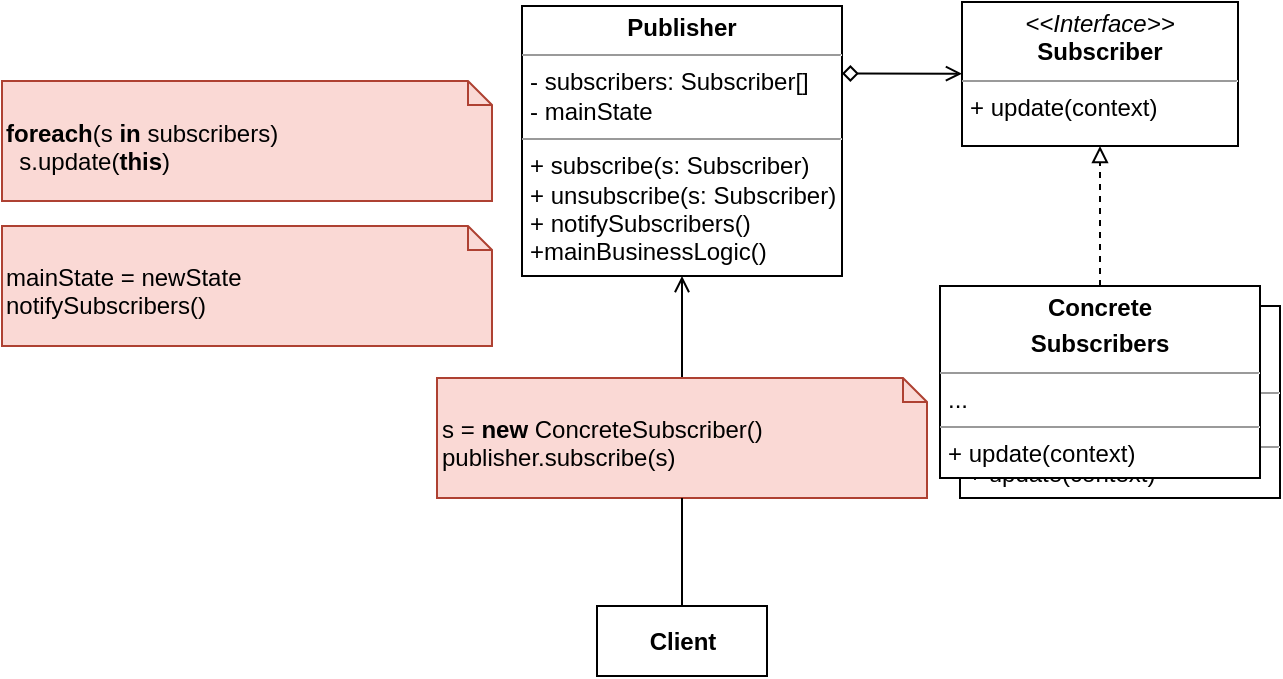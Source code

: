 <mxfile version="20.8.16" type="device"><diagram name="Page-1" id="CxUXk1oKhtThZlkyYx6A"><mxGraphModel dx="1541" dy="780" grid="1" gridSize="10" guides="1" tooltips="1" connect="1" arrows="1" fold="1" page="1" pageScale="1" pageWidth="827" pageHeight="1169" math="0" shadow="0"><root><mxCell id="0"/><mxCell id="1" parent="0"/><mxCell id="GqRAxsUgCDfZ4Jw3h8j3-11" style="rounded=0;orthogonalLoop=1;jettySize=auto;html=1;exitX=1;exitY=0.25;exitDx=0;exitDy=0;startArrow=diamond;startFill=0;endArrow=open;endFill=0;" edge="1" parent="1" source="GqRAxsUgCDfZ4Jw3h8j3-1" target="GqRAxsUgCDfZ4Jw3h8j3-2"><mxGeometry relative="1" as="geometry"/></mxCell><mxCell id="GqRAxsUgCDfZ4Jw3h8j3-1" value="&lt;p style=&quot;margin:0px;margin-top:4px;text-align:center;&quot;&gt;&lt;b&gt;Publisher&lt;/b&gt;&lt;/p&gt;&lt;hr size=&quot;1&quot;&gt;&lt;p style=&quot;margin:0px;margin-left:4px;&quot;&gt;- subscribers: Subscriber[]&lt;/p&gt;&lt;p style=&quot;margin:0px;margin-left:4px;&quot;&gt;- mainState&lt;/p&gt;&lt;hr size=&quot;1&quot;&gt;&lt;p style=&quot;margin:0px;margin-left:4px;&quot;&gt;+ subscribe(s: Subscriber)&lt;/p&gt;&lt;p style=&quot;margin:0px;margin-left:4px;&quot;&gt;+ unsubscribe(s: Subscriber)&lt;/p&gt;&lt;p style=&quot;margin:0px;margin-left:4px;&quot;&gt;+ notifySubscribers()&lt;/p&gt;&lt;p style=&quot;margin:0px;margin-left:4px;&quot;&gt;+mainBusinessLogic()&lt;/p&gt;" style="verticalAlign=top;align=left;overflow=fill;fontSize=12;fontFamily=Helvetica;html=1;" vertex="1" parent="1"><mxGeometry x="200" y="120" width="160" height="135" as="geometry"/></mxCell><mxCell id="GqRAxsUgCDfZ4Jw3h8j3-2" value="&lt;p style=&quot;margin:0px;margin-top:4px;text-align:center;&quot;&gt;&lt;i&gt;&amp;lt;&amp;lt;Interface&amp;gt;&amp;gt;&lt;/i&gt;&lt;br&gt;&lt;b&gt;Subscriber&lt;/b&gt;&lt;/p&gt;&lt;hr size=&quot;1&quot;&gt;&lt;p style=&quot;margin:0px;margin-left:4px;&quot;&gt;+ update(context)&lt;/p&gt;" style="verticalAlign=top;align=left;overflow=fill;fontSize=12;fontFamily=Helvetica;html=1;" vertex="1" parent="1"><mxGeometry x="420" y="118" width="138" height="72" as="geometry"/></mxCell><mxCell id="GqRAxsUgCDfZ4Jw3h8j3-5" value="" style="group" vertex="1" connectable="0" parent="1"><mxGeometry x="409" y="260" width="170" height="106" as="geometry"/></mxCell><mxCell id="GqRAxsUgCDfZ4Jw3h8j3-4" value="&lt;p style=&quot;margin:0px;margin-top:4px;text-align:center;&quot;&gt;&lt;b&gt;Concrete&lt;/b&gt;&lt;/p&gt;&lt;p style=&quot;margin:0px;margin-top:4px;text-align:center;&quot;&gt;&lt;b&gt;Subscribers&lt;/b&gt;&lt;/p&gt;&lt;hr size=&quot;1&quot;&gt;&lt;p style=&quot;margin:0px;margin-left:4px;&quot;&gt;...&lt;/p&gt;&lt;hr size=&quot;1&quot;&gt;&lt;p style=&quot;margin:0px;margin-left:4px;&quot;&gt;+ update(context)&lt;/p&gt;" style="verticalAlign=top;align=left;overflow=fill;fontSize=12;fontFamily=Helvetica;html=1;" vertex="1" parent="GqRAxsUgCDfZ4Jw3h8j3-5"><mxGeometry x="10" y="10" width="160" height="96" as="geometry"/></mxCell><mxCell id="GqRAxsUgCDfZ4Jw3h8j3-3" value="&lt;p style=&quot;margin:0px;margin-top:4px;text-align:center;&quot;&gt;&lt;b&gt;Concrete&lt;/b&gt;&lt;/p&gt;&lt;p style=&quot;margin:0px;margin-top:4px;text-align:center;&quot;&gt;&lt;b&gt;Subscribers&lt;/b&gt;&lt;/p&gt;&lt;hr size=&quot;1&quot;&gt;&lt;p style=&quot;margin:0px;margin-left:4px;&quot;&gt;...&lt;/p&gt;&lt;hr size=&quot;1&quot;&gt;&lt;p style=&quot;margin:0px;margin-left:4px;&quot;&gt;+ update(context)&lt;/p&gt;" style="verticalAlign=top;align=left;overflow=fill;fontSize=12;fontFamily=Helvetica;html=1;" vertex="1" parent="GqRAxsUgCDfZ4Jw3h8j3-5"><mxGeometry width="160" height="96" as="geometry"/></mxCell><mxCell id="GqRAxsUgCDfZ4Jw3h8j3-6" value="&lt;b&gt;foreach&lt;/b&gt;(s &lt;b&gt;in&lt;/b&gt; subscribers)&lt;br&gt;&amp;nbsp; s.update(&lt;b&gt;this&lt;/b&gt;)" style="shape=note2;boundedLbl=1;whiteSpace=wrap;html=1;size=12;verticalAlign=top;align=left;fillColor=#fad9d5;strokeColor=#ae4132;" vertex="1" parent="1"><mxGeometry x="-60" y="157.5" width="245" height="60" as="geometry"/></mxCell><mxCell id="GqRAxsUgCDfZ4Jw3h8j3-14" style="edgeStyle=none;rounded=0;orthogonalLoop=1;jettySize=auto;html=1;exitX=0.5;exitY=0;exitDx=0;exitDy=0;exitPerimeter=0;entryX=0.5;entryY=1;entryDx=0;entryDy=0;startArrow=none;startFill=0;endArrow=open;endFill=0;" edge="1" parent="1" source="GqRAxsUgCDfZ4Jw3h8j3-7" target="GqRAxsUgCDfZ4Jw3h8j3-1"><mxGeometry relative="1" as="geometry"/></mxCell><mxCell id="GqRAxsUgCDfZ4Jw3h8j3-7" value="s = &lt;b&gt;new&lt;/b&gt; ConcreteSubscriber()&lt;br&gt;publisher.subscribe(s)" style="shape=note2;boundedLbl=1;whiteSpace=wrap;html=1;size=12;verticalAlign=top;align=left;fillColor=#fad9d5;strokeColor=#ae4132;" vertex="1" parent="1"><mxGeometry x="157.5" y="306" width="245" height="60" as="geometry"/></mxCell><mxCell id="GqRAxsUgCDfZ4Jw3h8j3-8" value="mainState = newState&lt;br&gt;notifySubscribers()" style="shape=note2;boundedLbl=1;whiteSpace=wrap;html=1;size=12;verticalAlign=top;align=left;fillColor=#fad9d5;strokeColor=#ae4132;" vertex="1" parent="1"><mxGeometry x="-60" y="230" width="245" height="60" as="geometry"/></mxCell><mxCell id="GqRAxsUgCDfZ4Jw3h8j3-13" style="edgeStyle=none;rounded=0;orthogonalLoop=1;jettySize=auto;html=1;exitX=0.5;exitY=0;exitDx=0;exitDy=0;entryX=0.5;entryY=1;entryDx=0;entryDy=0;entryPerimeter=0;startArrow=none;startFill=0;endArrow=none;endFill=0;" edge="1" parent="1" source="GqRAxsUgCDfZ4Jw3h8j3-9" target="GqRAxsUgCDfZ4Jw3h8j3-7"><mxGeometry relative="1" as="geometry"/></mxCell><mxCell id="GqRAxsUgCDfZ4Jw3h8j3-9" value="&lt;b&gt;Client&lt;/b&gt;" style="html=1;" vertex="1" parent="1"><mxGeometry x="237.5" y="420" width="85" height="35" as="geometry"/></mxCell><mxCell id="GqRAxsUgCDfZ4Jw3h8j3-12" style="edgeStyle=none;rounded=0;orthogonalLoop=1;jettySize=auto;html=1;exitX=0.5;exitY=0;exitDx=0;exitDy=0;startArrow=none;startFill=0;endArrow=block;endFill=0;dashed=1;" edge="1" parent="1" source="GqRAxsUgCDfZ4Jw3h8j3-3" target="GqRAxsUgCDfZ4Jw3h8j3-2"><mxGeometry relative="1" as="geometry"/></mxCell></root></mxGraphModel></diagram></mxfile>